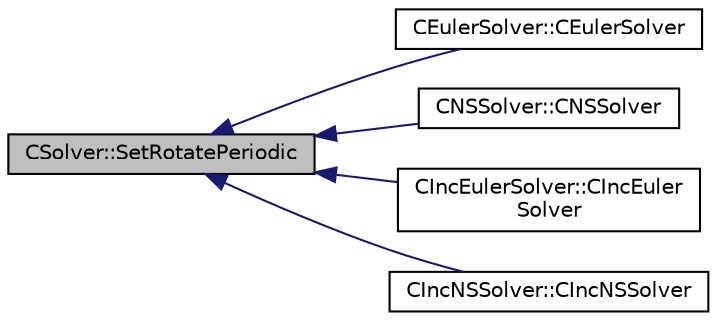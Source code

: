 digraph "CSolver::SetRotatePeriodic"
{
  edge [fontname="Helvetica",fontsize="10",labelfontname="Helvetica",labelfontsize="10"];
  node [fontname="Helvetica",fontsize="10",shape=record];
  rankdir="LR";
  Node4840 [label="CSolver::SetRotatePeriodic",height=0.2,width=0.4,color="black", fillcolor="grey75", style="filled", fontcolor="black"];
  Node4840 -> Node4841 [dir="back",color="midnightblue",fontsize="10",style="solid",fontname="Helvetica"];
  Node4841 [label="CEulerSolver::CEulerSolver",height=0.2,width=0.4,color="black", fillcolor="white", style="filled",URL="$class_c_euler_solver.html#ae1e74218b4e943111b100d7ddcbd4db9"];
  Node4840 -> Node4842 [dir="back",color="midnightblue",fontsize="10",style="solid",fontname="Helvetica"];
  Node4842 [label="CNSSolver::CNSSolver",height=0.2,width=0.4,color="black", fillcolor="white", style="filled",URL="$class_c_n_s_solver.html#a2a8ad49c42b4546696e631cf44b7788b"];
  Node4840 -> Node4843 [dir="back",color="midnightblue",fontsize="10",style="solid",fontname="Helvetica"];
  Node4843 [label="CIncEulerSolver::CIncEuler\lSolver",height=0.2,width=0.4,color="black", fillcolor="white", style="filled",URL="$class_c_inc_euler_solver.html#a91f644b8f9a00215bac5bcd31dfc06d8"];
  Node4840 -> Node4844 [dir="back",color="midnightblue",fontsize="10",style="solid",fontname="Helvetica"];
  Node4844 [label="CIncNSSolver::CIncNSSolver",height=0.2,width=0.4,color="black", fillcolor="white", style="filled",URL="$class_c_inc_n_s_solver.html#a82152ac7e91fb1c5c073d98a1f08e2aa"];
}
